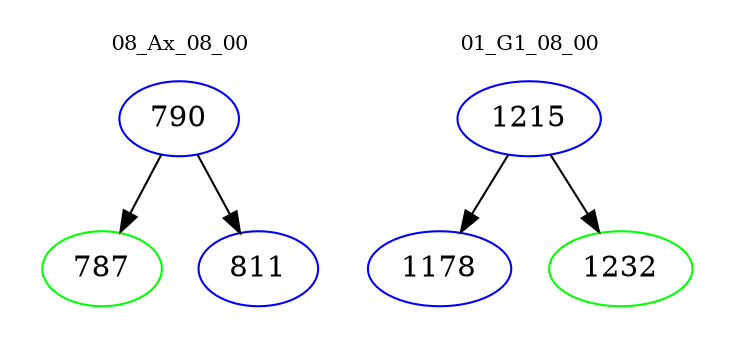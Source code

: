 digraph{
subgraph cluster_0 {
color = white
label = "08_Ax_08_00";
fontsize=10;
T0_790 [label="790", color="blue"]
T0_790 -> T0_787 [color="black"]
T0_787 [label="787", color="green"]
T0_790 -> T0_811 [color="black"]
T0_811 [label="811", color="blue"]
}
subgraph cluster_1 {
color = white
label = "01_G1_08_00";
fontsize=10;
T1_1215 [label="1215", color="blue"]
T1_1215 -> T1_1178 [color="black"]
T1_1178 [label="1178", color="blue"]
T1_1215 -> T1_1232 [color="black"]
T1_1232 [label="1232", color="green"]
}
}
